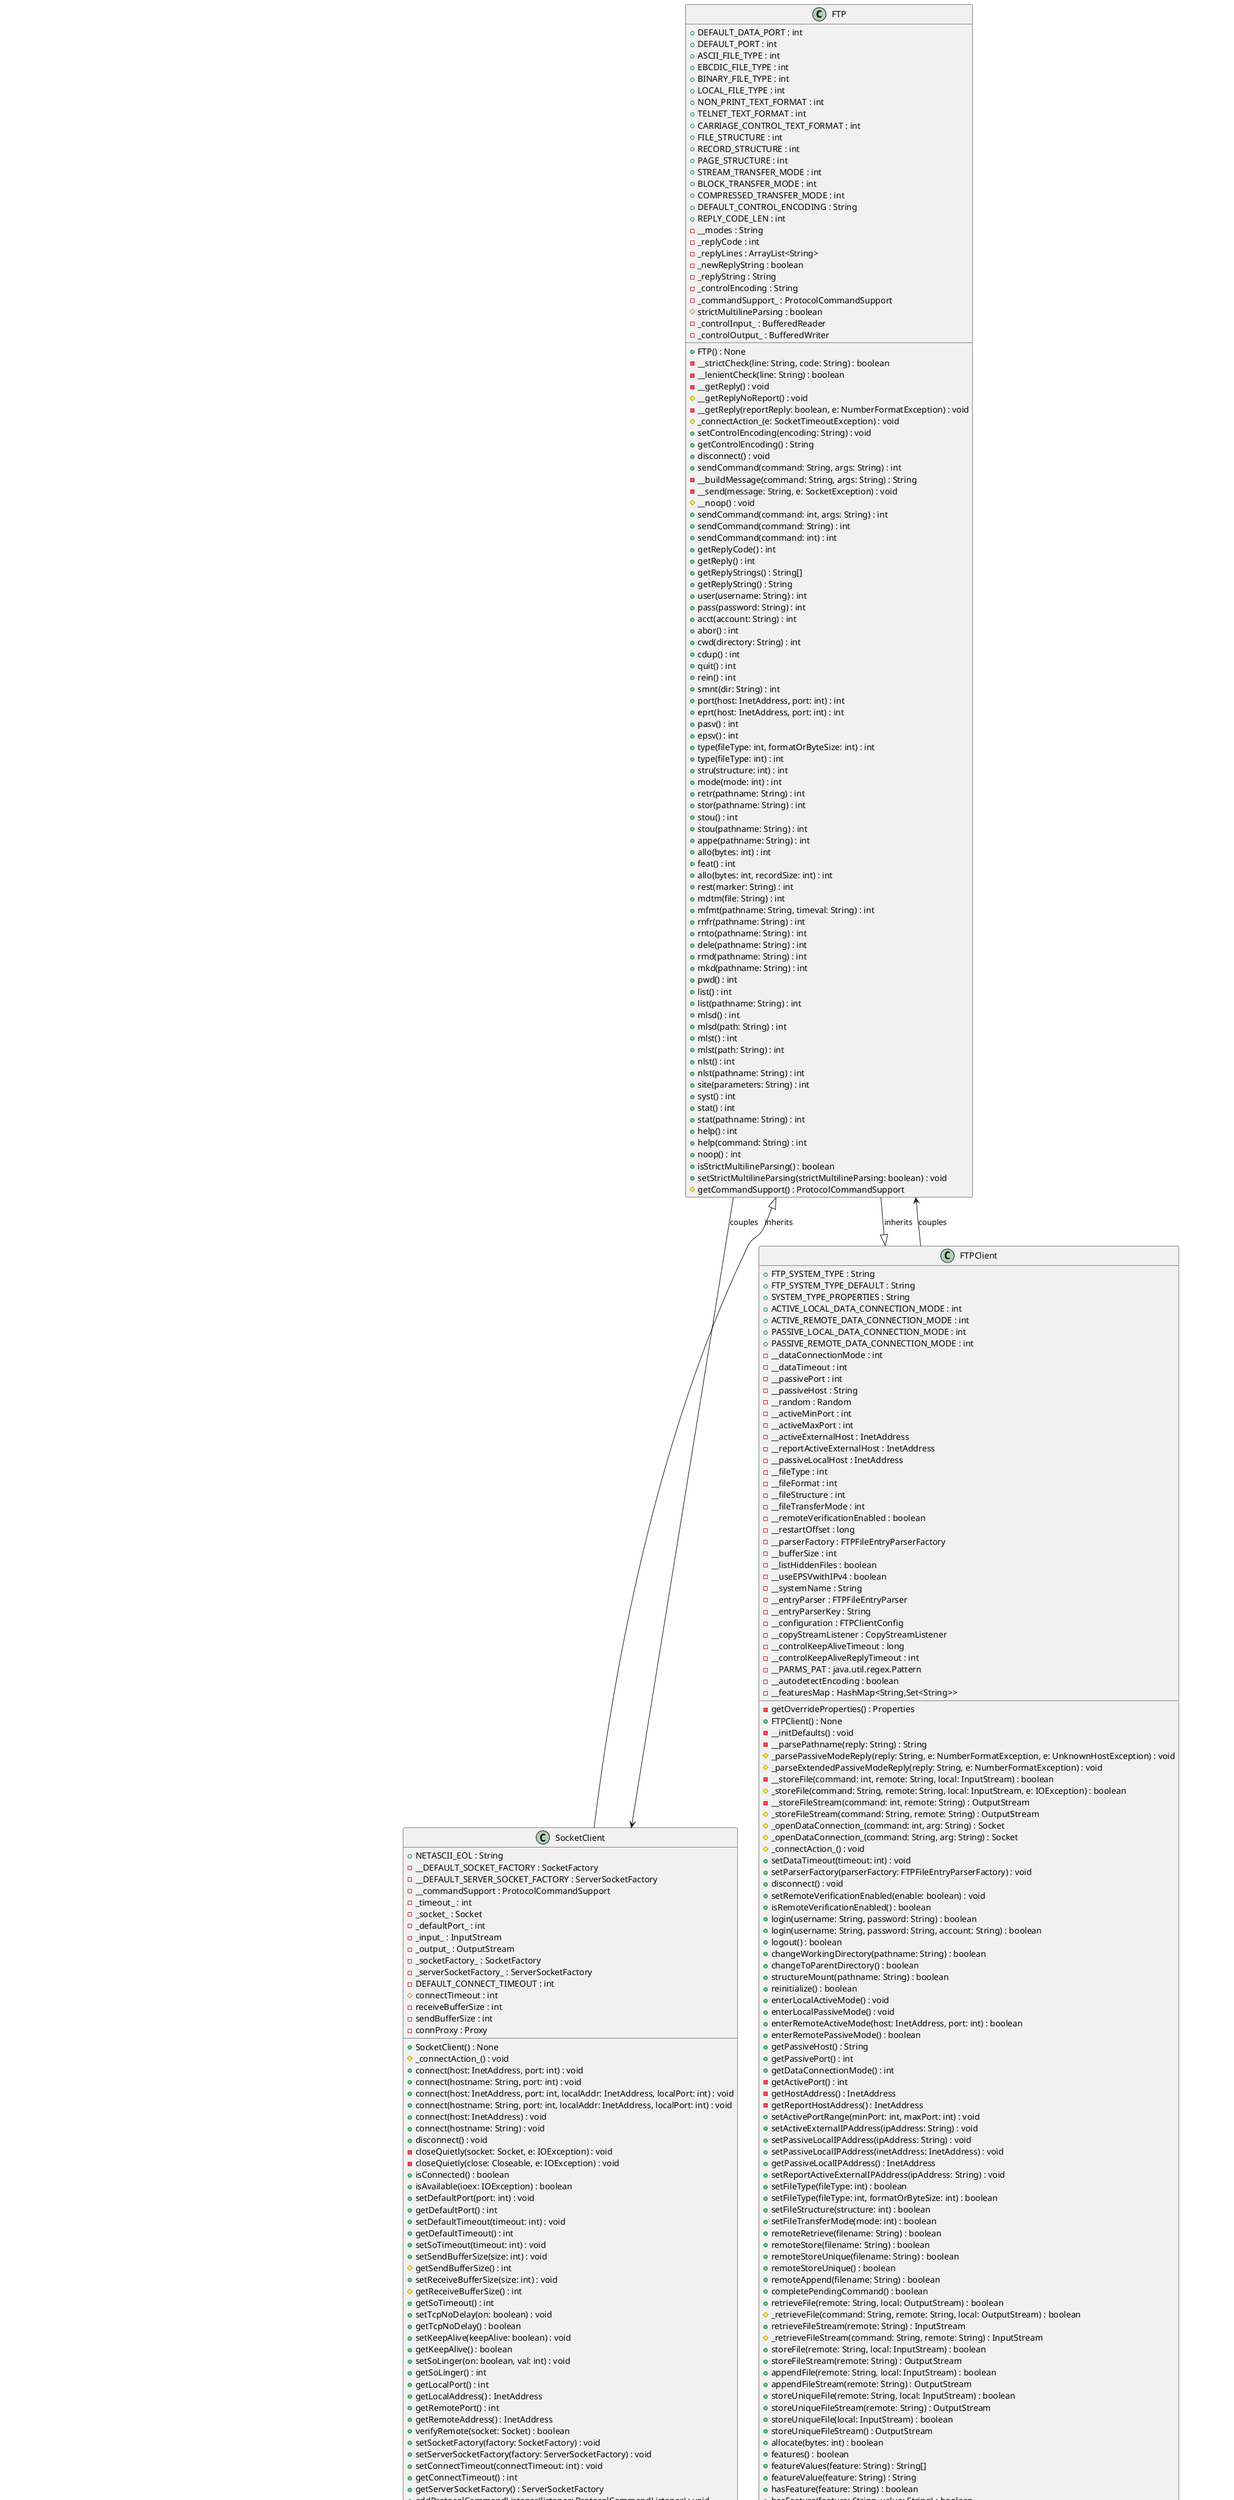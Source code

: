 @startuml
class FTP {
    + DEFAULT_DATA_PORT : int
    + DEFAULT_PORT : int
    + ASCII_FILE_TYPE : int
    + EBCDIC_FILE_TYPE : int
    + BINARY_FILE_TYPE : int
    + LOCAL_FILE_TYPE : int
    + NON_PRINT_TEXT_FORMAT : int
    + TELNET_TEXT_FORMAT : int
    + CARRIAGE_CONTROL_TEXT_FORMAT : int
    + FILE_STRUCTURE : int
    + RECORD_STRUCTURE : int
    + PAGE_STRUCTURE : int
    + STREAM_TRANSFER_MODE : int
    + BLOCK_TRANSFER_MODE : int
    + COMPRESSED_TRANSFER_MODE : int
    + DEFAULT_CONTROL_ENCODING : String
    + REPLY_CODE_LEN : int
    - __modes : String
    - _replyCode : int
    - _replyLines : ArrayList<String>
    - _newReplyString : boolean
    - _replyString : String
    - _controlEncoding : String
    - _commandSupport_ : ProtocolCommandSupport
    # strictMultilineParsing : boolean
    - _controlInput_ : BufferedReader
    - _controlOutput_ : BufferedWriter
    + FTP() : None
    - __strictCheck(line: String, code: String) : boolean
    - __lenientCheck(line: String) : boolean
    - __getReply() : void
    # __getReplyNoReport() : void
    - __getReply(reportReply: boolean, e: NumberFormatException) : void
    # _connectAction_(e: SocketTimeoutException) : void
    + setControlEncoding(encoding: String) : void
    + getControlEncoding() : String
    + disconnect() : void
    + sendCommand(command: String, args: String) : int
    - __buildMessage(command: String, args: String) : String
    - __send(message: String, e: SocketException) : void
    # __noop() : void
    + sendCommand(command: int, args: String) : int
    + sendCommand(command: String) : int
    + sendCommand(command: int) : int
    + getReplyCode() : int
    + getReply() : int
    + getReplyStrings() : String[]
    + getReplyString() : String
    + user(username: String) : int
    + pass(password: String) : int
    + acct(account: String) : int
    + abor() : int
    + cwd(directory: String) : int
    + cdup() : int
    + quit() : int
    + rein() : int
    + smnt(dir: String) : int
    + port(host: InetAddress, port: int) : int
    + eprt(host: InetAddress, port: int) : int
    + pasv() : int
    + epsv() : int
    + type(fileType: int, formatOrByteSize: int) : int
    + type(fileType: int) : int
    + stru(structure: int) : int
    + mode(mode: int) : int
    + retr(pathname: String) : int
    + stor(pathname: String) : int
    + stou() : int
    + stou(pathname: String) : int
    + appe(pathname: String) : int
    + allo(bytes: int) : int
    + feat() : int
    + allo(bytes: int, recordSize: int) : int
    + rest(marker: String) : int
    + mdtm(file: String) : int
    + mfmt(pathname: String, timeval: String) : int
    + rnfr(pathname: String) : int
    + rnto(pathname: String) : int
    + dele(pathname: String) : int
    + rmd(pathname: String) : int
    + mkd(pathname: String) : int
    + pwd() : int
    + list() : int
    + list(pathname: String) : int
    + mlsd() : int
    + mlsd(path: String) : int
    + mlst() : int
    + mlst(path: String) : int
    + nlst() : int
    + nlst(pathname: String) : int
    + site(parameters: String) : int
    + syst() : int
    + stat() : int
    + stat(pathname: String) : int
    + help() : int
    + help(command: String) : int
    + noop() : int
    + isStrictMultilineParsing() : boolean
    + setStrictMultilineParsing(strictMultilineParsing: boolean) : void
    # getCommandSupport() : ProtocolCommandSupport
}
class SocketClient {
    + NETASCII_EOL : String
    - __DEFAULT_SOCKET_FACTORY : SocketFactory
    - __DEFAULT_SERVER_SOCKET_FACTORY : ServerSocketFactory
    - __commandSupport : ProtocolCommandSupport
    - _timeout_ : int
    - _socket_ : Socket
    - _defaultPort_ : int
    - _input_ : InputStream
    - _output_ : OutputStream
    - _socketFactory_ : SocketFactory
    - _serverSocketFactory_ : ServerSocketFactory
    - DEFAULT_CONNECT_TIMEOUT : int
    # connectTimeout : int
    - receiveBufferSize : int
    - sendBufferSize : int
    - connProxy : Proxy
    + SocketClient() : None
    # _connectAction_() : void
    + connect(host: InetAddress, port: int) : void
    + connect(hostname: String, port: int) : void
    + connect(host: InetAddress, port: int, localAddr: InetAddress, localPort: int) : void
    + connect(hostname: String, port: int, localAddr: InetAddress, localPort: int) : void
    + connect(host: InetAddress) : void
    + connect(hostname: String) : void
    + disconnect() : void
    - closeQuietly(socket: Socket, e: IOException) : void
    - closeQuietly(close: Closeable, e: IOException) : void
    + isConnected() : boolean
    + isAvailable(ioex: IOException) : boolean
    + setDefaultPort(port: int) : void
    + getDefaultPort() : int
    + setDefaultTimeout(timeout: int) : void
    + getDefaultTimeout() : int
    + setSoTimeout(timeout: int) : void
    + setSendBufferSize(size: int) : void
    # getSendBufferSize() : int
    + setReceiveBufferSize(size: int) : void
    # getReceiveBufferSize() : int
    + getSoTimeout() : int
    + setTcpNoDelay(on: boolean) : void
    + getTcpNoDelay() : boolean
    + setKeepAlive(keepAlive: boolean) : void
    + getKeepAlive() : boolean
    + setSoLinger(on: boolean, val: int) : void
    + getSoLinger() : int
    + getLocalPort() : int
    + getLocalAddress() : InetAddress
    + getRemotePort() : int
    + getRemoteAddress() : InetAddress
    + verifyRemote(socket: Socket) : boolean
    + setSocketFactory(factory: SocketFactory) : void
    + setServerSocketFactory(factory: ServerSocketFactory) : void
    + setConnectTimeout(connectTimeout: int) : void
    + getConnectTimeout() : int
    + getServerSocketFactory() : ServerSocketFactory
    + addProtocolCommandListener(listener: ProtocolCommandListener) : void
    + removeProtocolCommandListener(listener: ProtocolCommandListener) : void
    # fireReplyReceived(replyCode: int, reply: String) : void
    # fireCommandSent(command: String, message: String) : void
    # createCommandSupport() : void
    # getCommandSupport() : ProtocolCommandSupport
    + setProxy(proxy: Proxy) : void
    + getProxy() : Proxy
}
class FTPClient {
    + FTP_SYSTEM_TYPE : String
    + FTP_SYSTEM_TYPE_DEFAULT : String
    + SYSTEM_TYPE_PROPERTIES : String
    + ACTIVE_LOCAL_DATA_CONNECTION_MODE : int
    + ACTIVE_REMOTE_DATA_CONNECTION_MODE : int
    + PASSIVE_LOCAL_DATA_CONNECTION_MODE : int
    + PASSIVE_REMOTE_DATA_CONNECTION_MODE : int
    - __dataConnectionMode : int
    - __dataTimeout : int
    - __passivePort : int
    - __passiveHost : String
    - __random : Random
    - __activeMinPort : int
    - __activeMaxPort : int
    - __activeExternalHost : InetAddress
    - __reportActiveExternalHost : InetAddress
    - __passiveLocalHost : InetAddress
    - __fileType : int
    - __fileFormat : int
    - __fileStructure : int
    - __fileTransferMode : int
    - __remoteVerificationEnabled : boolean
    - __restartOffset : long
    - __parserFactory : FTPFileEntryParserFactory
    - __bufferSize : int
    - __listHiddenFiles : boolean
    - __useEPSVwithIPv4 : boolean
    - __systemName : String
    - __entryParser : FTPFileEntryParser
    - __entryParserKey : String
    - __configuration : FTPClientConfig
    - __copyStreamListener : CopyStreamListener
    - __controlKeepAliveTimeout : long
    - __controlKeepAliveReplyTimeout : int
    - __PARMS_PAT : java.util.regex.Pattern
    - __autodetectEncoding : boolean
    - __featuresMap : HashMap<String,Set<String>>
    - getOverrideProperties() : Properties
    + FTPClient() : None
    - __initDefaults() : void
    - __parsePathname(reply: String) : String
    # _parsePassiveModeReply(reply: String, e: NumberFormatException, e: UnknownHostException) : void
    # _parseExtendedPassiveModeReply(reply: String, e: NumberFormatException) : void
    - __storeFile(command: int, remote: String, local: InputStream) : boolean
    # _storeFile(command: String, remote: String, local: InputStream, e: IOException) : boolean
    - __storeFileStream(command: int, remote: String) : OutputStream
    # _storeFileStream(command: String, remote: String) : OutputStream
    # _openDataConnection_(command: int, arg: String) : Socket
    # _openDataConnection_(command: String, arg: String) : Socket
    # _connectAction_() : void
    + setDataTimeout(timeout: int) : void
    + setParserFactory(parserFactory: FTPFileEntryParserFactory) : void
    + disconnect() : void
    + setRemoteVerificationEnabled(enable: boolean) : void
    + isRemoteVerificationEnabled() : boolean
    + login(username: String, password: String) : boolean
    + login(username: String, password: String, account: String) : boolean
    + logout() : boolean
    + changeWorkingDirectory(pathname: String) : boolean
    + changeToParentDirectory() : boolean
    + structureMount(pathname: String) : boolean
    + reinitialize() : boolean
    + enterLocalActiveMode() : void
    + enterLocalPassiveMode() : void
    + enterRemoteActiveMode(host: InetAddress, port: int) : boolean
    + enterRemotePassiveMode() : boolean
    + getPassiveHost() : String
    + getPassivePort() : int
    + getDataConnectionMode() : int
    - getActivePort() : int
    - getHostAddress() : InetAddress
    - getReportHostAddress() : InetAddress
    + setActivePortRange(minPort: int, maxPort: int) : void
    + setActiveExternalIPAddress(ipAddress: String) : void
    + setPassiveLocalIPAddress(ipAddress: String) : void
    + setPassiveLocalIPAddress(inetAddress: InetAddress) : void
    + getPassiveLocalIPAddress() : InetAddress
    + setReportActiveExternalIPAddress(ipAddress: String) : void
    + setFileType(fileType: int) : boolean
    + setFileType(fileType: int, formatOrByteSize: int) : boolean
    + setFileStructure(structure: int) : boolean
    + setFileTransferMode(mode: int) : boolean
    + remoteRetrieve(filename: String) : boolean
    + remoteStore(filename: String) : boolean
    + remoteStoreUnique(filename: String) : boolean
    + remoteStoreUnique() : boolean
    + remoteAppend(filename: String) : boolean
    + completePendingCommand() : boolean
    + retrieveFile(remote: String, local: OutputStream) : boolean
    # _retrieveFile(command: String, remote: String, local: OutputStream) : boolean
    + retrieveFileStream(remote: String) : InputStream
    # _retrieveFileStream(command: String, remote: String) : InputStream
    + storeFile(remote: String, local: InputStream) : boolean
    + storeFileStream(remote: String) : OutputStream
    + appendFile(remote: String, local: InputStream) : boolean
    + appendFileStream(remote: String) : OutputStream
    + storeUniqueFile(remote: String, local: InputStream) : boolean
    + storeUniqueFileStream(remote: String) : OutputStream
    + storeUniqueFile(local: InputStream) : boolean
    + storeUniqueFileStream() : OutputStream
    + allocate(bytes: int) : boolean
    + features() : boolean
    + featureValues(feature: String) : String[]
    + featureValue(feature: String) : String
    + hasFeature(feature: String) : boolean
    + hasFeature(feature: String, value: String) : boolean
    - initFeatureMap() : boolean
    + allocate(bytes: int, recordSize: int) : boolean
    + doCommand(command: String, params: String) : boolean
    + doCommandAsStrings(command: String, params: String) : String[]
    + mlistFile(pathname: String) : FTPFile
    + mlistDir() : FTPFile[]
    + mlistDir(pathname: String) : FTPFile[]
    + mlistDir(pathname: String, filter: FTPFileFilter) : FTPFile[]
    # restart(offset: long) : boolean
    + setRestartOffset(offset: long) : void
    + getRestartOffset() : long
    + rename(from: String, to: String) : boolean
    + abort() : boolean
    + deleteFile(pathname: String) : boolean
    + removeDirectory(pathname: String) : boolean
    + makeDirectory(pathname: String) : boolean
    + printWorkingDirectory() : String
    + sendSiteCommand(arguments: String) : boolean
    + getSystemType() : String
    + listHelp() : String
    + listHelp(command: String) : String
    + sendNoOp() : boolean
    + listNames(pathname: String) : String[]
    + listNames() : String[]
    + listFiles(pathname: String) : FTPFile[]
    + listFiles() : FTPFile[]
    + listFiles(pathname: String, filter: FTPFileFilter) : FTPFile[]
    + listDirectories() : FTPFile[]
    + listDirectories(parent: String) : FTPFile[]
    + initiateListParsing() : FTPListParseEngine
    + initiateListParsing(pathname: String) : FTPListParseEngine
    + initiateListParsing(parserKey: String, pathname: String) : FTPListParseEngine
    - initiateListParsing(parser: FTPFileEntryParser, pathname: String) : FTPListParseEngine
    - initiateMListParsing(pathname: String) : FTPListParseEngine
    # getListArguments(pathname: String) : String
    + getStatus() : String
    + getStatus(pathname: String) : String
    + getModificationTime(pathname: String) : String
    + setModificationTime(pathname: String, timeval: String) : boolean
    + setBufferSize(bufSize: int) : void
    + getBufferSize() : int
    - getDefaultedBufferSize() : int
    + configure(config: FTPClientConfig) : void
    + setListHiddenFiles(listHiddenFiles: boolean) : void
    + getListHiddenFiles() : boolean
    + isUseEPSVwithIPv4() : boolean
    + setUseEPSVwithIPv4(selected: boolean) : void
    + setCopyStreamListener(listener: CopyStreamListener) : void
    + getCopyStreamListener() : CopyStreamListener
    + setControlKeepAliveTimeout(controlIdle: long) : void
    + getControlKeepAliveTimeout() : long
    + setControlKeepAliveReplyTimeout(timeout: int) : void
    + getControlKeepAliveReplyTimeout() : int
    - __mergeListeners(local: CopyStreamListener) : CopyStreamListener
    + setAutodetectUTF8(autodetect: boolean) : void
    + getAutodetectUTF8() : boolean
    + getSystemName() : String
}
class IMAPClient {
    + capability() : boolean
    + noop() : boolean
    + logout() : boolean
    + login(username: String, password: String) : boolean
    + select(mailboxName: String) : boolean
    + examine(mailboxName: String) : boolean
    + create(mailboxName: String) : boolean
    + delete(mailboxName: String) : boolean
    + rename(oldMailboxName: String, newMailboxName: String) : boolean
    + subscribe(mailboxName: String) : boolean
    + unsubscribe(mailboxName: String) : boolean
    + list(refName: String, mailboxName: String) : boolean
    + lsub(refName: String, mailboxName: String) : boolean
    + status(mailboxName: String, itemNames: String[]) : boolean
    + append(mailboxName: String, flags: String, datetime: String) : boolean
    + append(mailboxName: String) : boolean
    + check() : boolean
    + close() : boolean
    + expunge() : boolean
    + search(charset: String, criteria: String) : boolean
    + search(criteria: String) : boolean
    + fetch(sequenceSet: String, itemNames: String) : boolean
    + store(sequenceSet: String, itemNames: String, itemValues: String) : boolean
    + copy(sequenceSet: String, mailboxName: String) : boolean
    + uid(command: String, commandArgs: String) : boolean
}
class IMAP {
    + DEFAULT_PORT : int
    - __DEFAULT_ENCODING : String
    - __state : IMAPState
    - __writer : BufferedWriter
    - _reader : BufferedReader
    - _replyCode : int
    - _replyLines : List<String>
    - _initialID : char[]
    + IMAP() : None
    - __getReply() : void
    - __getReply(wantTag: boolean) : void
    # _connectAction_() : void
    # setState(state: IMAP.IMAPState) : void
    + getState() : IMAP.IMAPState
    + disconnect() : void
    - sendCommandWithID(commandID: String, command: String, args: String) : int
    + sendCommand(command: String, args: String) : int
    + sendCommand(command: String) : int
    + sendCommand(command: IMAPCommand, args: String) : int
    + doCommand(command: IMAPCommand, args: String) : boolean
    + sendCommand(command: IMAPCommand) : int
    + doCommand(command: IMAPCommand) : boolean
    + sendData(command: String) : int
    + getReplyStrings() : String[]
    + getReplyString() : String
    # generateCommandID() : String
}
class POP3Client {
    - __parseStatus(line: String, e: NumberFormatException) : POP3MessageInfo
    - __parseUID(line: String, e: NumberFormatException) : POP3MessageInfo
    + capa() : boolean
    + login(username: String, password: String) : boolean
    + login(username: String, timestamp: String, secret: String) : boolean
    + logout() : boolean
    + noop() : boolean
    + deleteMessage(messageId: int) : boolean
    + reset() : boolean
    + status() : POP3MessageInfo
    + listMessage(messageId: int) : POP3MessageInfo
    + listMessages() : POP3MessageInfo[]
    + listUniqueIdentifier(messageId: int) : POP3MessageInfo
    + listUniqueIdentifiers() : POP3MessageInfo[]
    + retrieveMessage(messageId: int) : Reader
    + retrieveMessageTop(messageId: int, numLines: int) : Reader
}
class POP3 {
    + DEFAULT_PORT : int
    + DISCONNECTED_STATE : int
    + AUTHORIZATION_STATE : int
    + TRANSACTION_STATE : int
    + UPDATE_STATE : int
    - _OK : String
    - _OK_INT : String
    - _ERROR : String
    - _DEFAULT_ENCODING : String
    - __popState : int
    - _writer : BufferedWriter
    - _reader : BufferedReader
    - _replyCode : int
    - _lastReplyLine : String
    - _replyLines : List<String>
    - _commandSupport_ : ProtocolCommandSupport
    + POP3() : None
    - __getReply() : void
    # _connectAction_() : void
    + setState(state: int) : void
    + getState() : int
    + getAdditionalReply() : void
    + disconnect() : void
    + sendCommand(command: String, args: String) : int
    + sendCommand(command: String) : int
    + sendCommand(command: int, args: String) : int
    + sendCommand(command: int) : int
    + getReplyStrings() : String[]
    + getReplyString() : String
    + removeProtocolCommandistener(listener: org.apache.commons.net.ProtocolCommandListener) : void
    # getCommandSupport() : ProtocolCommandSupport
}
class SMTPClient {
    + SMTPClient() : None
    + SMTPClient(encoding: String) : None
    + completePendingCommand() : boolean
    + login(hostname: String) : boolean
    + login() : boolean
    + setSender(path: RelayPath) : boolean
    + setSender(address: String) : boolean
    + addRecipient(path: RelayPath) : boolean
    + addRecipient(address: String) : boolean
    + sendMessageData() : Writer
    + sendShortMessageData(message: String) : boolean
    + sendSimpleMessage(sender: String, recipient: String, message: String) : boolean
    + sendSimpleMessage(sender: String, recipients: String[], message: String) : boolean
    + logout() : boolean
    + reset() : boolean
    + verify(username: String) : boolean
    + listHelp() : String
    + listHelp(command: String) : String
    + sendNoOp() : boolean
}
class SMTP {
    + DEFAULT_PORT : int
    - __DEFAULT_ENCODING : String
    # encoding : String
    - _commandSupport_ : ProtocolCommandSupport
    - _reader : BufferedReader
    - _writer : BufferedWriter
    - _replyCode : int
    - _replyLines : ArrayList<String>
    - _newReplyString : boolean
    - _replyString : String
    + SMTP() : None
    + SMTP(encoding: String) : None
    - __sendCommand(command: String, args: String, includeSpace: boolean) : int
    - __sendCommand(command: int, args: String, includeSpace: boolean) : int
    - __getReply(e: NumberFormatException) : void
    # _connectAction_() : void
    + disconnect() : void
    + sendCommand(command: String, args: String) : int
    + sendCommand(command: int, args: String) : int
    + sendCommand(command: String) : int
    + sendCommand(command: int) : int
    + getReplyCode() : int
    + getReply() : int
    + getReplyStrings() : String[]
    + getReplyString() : String
    + helo(hostname: String) : int
    + mail(reversePath: String) : int
    + rcpt(forwardPath: String) : int
    + data() : int
    + send(reversePath: String) : int
    + soml(reversePath: String) : int
    + saml(reversePath: String) : int
    + rset() : int
    + vrfy(user: String) : int
    + expn(name: String) : int
    + help() : int
    + help(command: String) : int
    + noop() : int
    + turn() : int
    + quit() : int
    + removeProtocolCommandistener(listener: org.apache.commons.net.ProtocolCommandListener) : void
    # getCommandSupport() : ProtocolCommandSupport
}
FTP --> SocketClient : couples
FTP --|> FTPClient : inherits
SocketClient --|> FTP : inherits
SocketClient --|> IMAP : inherits
SocketClient --|> POP3 : inherits
SocketClient --|> SMTP : inherits
FTPClient --> FTP : couples
IMAPClient --> IMAP : couples
IMAP --> SocketClient : couples
IMAP --|> IMAPClient : inherits
POP3Client --> POP3 : couples
POP3 --> SocketClient : couples
POP3 --|> POP3Client : inherits
SMTPClient --> SMTP : couples
SMTP --> SocketClient : couples
SMTP --|> SMTPClient : inherits
@enduml